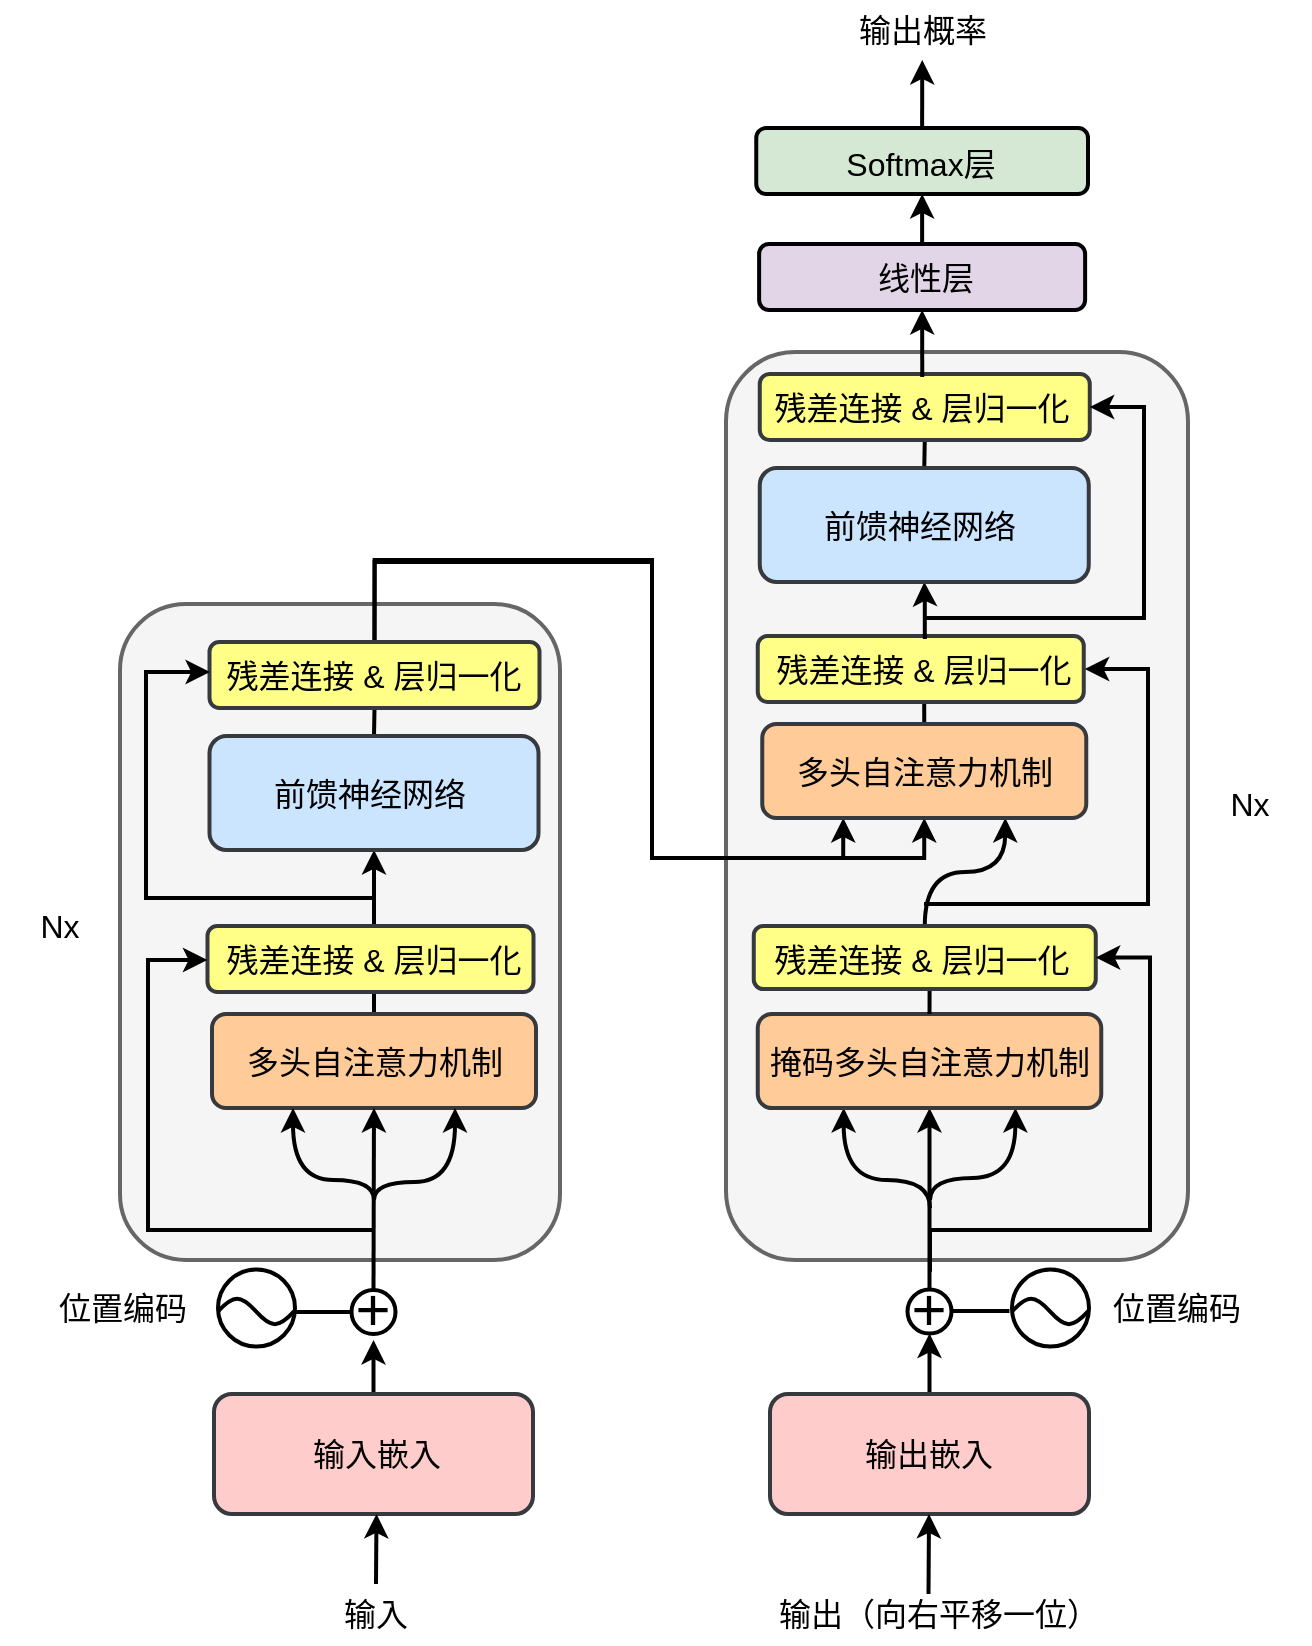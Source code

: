 <mxfile version="27.1.6">
  <diagram name="Page-1" id="BBaP7YKJR3Wz08LzADu5">
    <mxGraphModel dx="1634" dy="824" grid="0" gridSize="10" guides="1" tooltips="1" connect="1" arrows="1" fold="1" page="0" pageScale="1" pageWidth="850" pageHeight="1100" math="0" shadow="0">
      <root>
        <mxCell id="0" />
        <mxCell id="1" parent="0" />
        <mxCell id="osJvEIQcxStavoDguWPb-5" value="" style="rounded=1;whiteSpace=wrap;html=1;strokeWidth=2;fillColor=#f5f5f5;fontColor=#333333;strokeColor=#666666;" vertex="1" parent="1">
          <mxGeometry x="288" y="527" width="231" height="454" as="geometry" />
        </mxCell>
        <mxCell id="p4HSsbGvhBqvbneX5CNZ-146" style="edgeStyle=orthogonalEdgeStyle;rounded=0;orthogonalLoop=1;jettySize=auto;html=1;exitX=0.5;exitY=0;exitDx=0;exitDy=0;entryX=0.5;entryY=1;entryDx=0;entryDy=0;strokeWidth=2;" parent="1" source="p4HSsbGvhBqvbneX5CNZ-136" target="p4HSsbGvhBqvbneX5CNZ-138" edge="1">
          <mxGeometry relative="1" as="geometry" />
        </mxCell>
        <mxCell id="p4HSsbGvhBqvbneX5CNZ-136" value="" style="rounded=1;whiteSpace=wrap;html=1;strokeWidth=2;fillColor=#d5e8d4;strokeColor=#000000;" parent="1" vertex="1">
          <mxGeometry x="303.13" y="415" width="165.87" height="33" as="geometry" />
        </mxCell>
        <mxCell id="p4HSsbGvhBqvbneX5CNZ-68" value="" style="rounded=1;whiteSpace=wrap;html=1;strokeWidth=2;fillColor=#f5f5f5;fontColor=#333333;strokeColor=#666666;" parent="1" vertex="1">
          <mxGeometry x="-15" y="653" width="220" height="328" as="geometry" />
        </mxCell>
        <mxCell id="p4HSsbGvhBqvbneX5CNZ-67" style="edgeStyle=orthogonalEdgeStyle;rounded=0;orthogonalLoop=1;jettySize=auto;html=1;exitX=0.5;exitY=1;exitDx=0;exitDy=0;entryX=0.5;entryY=0;entryDx=0;entryDy=0;strokeWidth=2;endArrow=none;startFill=0;" parent="1" source="p4HSsbGvhBqvbneX5CNZ-1" target="p4HSsbGvhBqvbneX5CNZ-10" edge="1">
          <mxGeometry relative="1" as="geometry" />
        </mxCell>
        <mxCell id="osJvEIQcxStavoDguWPb-3" style="edgeStyle=orthogonalEdgeStyle;rounded=0;orthogonalLoop=1;jettySize=auto;html=1;exitX=0.5;exitY=0;exitDx=0;exitDy=0;entryX=0.25;entryY=1;entryDx=0;entryDy=0;strokeWidth=2;" edge="1" parent="1" source="p4HSsbGvhBqvbneX5CNZ-1" target="p4HSsbGvhBqvbneX5CNZ-111">
          <mxGeometry relative="1" as="geometry">
            <Array as="points">
              <mxPoint x="112" y="632" />
              <mxPoint x="251" y="632" />
              <mxPoint x="251" y="780" />
              <mxPoint x="347" y="780" />
            </Array>
          </mxGeometry>
        </mxCell>
        <mxCell id="osJvEIQcxStavoDguWPb-4" style="edgeStyle=orthogonalEdgeStyle;rounded=0;orthogonalLoop=1;jettySize=auto;html=1;exitX=0.5;exitY=0;exitDx=0;exitDy=0;entryX=0.5;entryY=1;entryDx=0;entryDy=0;strokeWidth=2;" edge="1" parent="1" source="p4HSsbGvhBqvbneX5CNZ-1" target="p4HSsbGvhBqvbneX5CNZ-111">
          <mxGeometry relative="1" as="geometry">
            <Array as="points">
              <mxPoint x="112" y="631" />
              <mxPoint x="251" y="631" />
              <mxPoint x="251" y="780" />
              <mxPoint x="387" y="780" />
            </Array>
          </mxGeometry>
        </mxCell>
        <mxCell id="p4HSsbGvhBqvbneX5CNZ-1" value="" style="rounded=1;whiteSpace=wrap;html=1;strokeWidth=2;fillColor=#ffff88;strokeColor=#36393d;" parent="1" vertex="1">
          <mxGeometry x="29.75" y="672" width="165" height="33" as="geometry" />
        </mxCell>
        <mxCell id="p4HSsbGvhBqvbneX5CNZ-3" value="&lt;font style=&quot;font-size: 16px;&quot;&gt;残差连接 &amp;amp; 层归一化&lt;/font&gt;" style="text;html=1;align=center;verticalAlign=middle;whiteSpace=wrap;rounded=0;" parent="1" vertex="1">
          <mxGeometry x="32" y="673.5" width="160" height="30" as="geometry" />
        </mxCell>
        <mxCell id="p4HSsbGvhBqvbneX5CNZ-63" style="edgeStyle=orthogonalEdgeStyle;rounded=0;orthogonalLoop=1;jettySize=auto;html=1;exitX=0.5;exitY=1;exitDx=0;exitDy=0;entryX=0.5;entryY=0;entryDx=0;entryDy=0;endArrow=none;startFill=0;strokeWidth=2;" parent="1" source="p4HSsbGvhBqvbneX5CNZ-4" target="p4HSsbGvhBqvbneX5CNZ-12" edge="1">
          <mxGeometry relative="1" as="geometry" />
        </mxCell>
        <mxCell id="p4HSsbGvhBqvbneX5CNZ-66" style="edgeStyle=orthogonalEdgeStyle;rounded=0;orthogonalLoop=1;jettySize=auto;html=1;exitX=0.5;exitY=0;exitDx=0;exitDy=0;entryX=0.5;entryY=1;entryDx=0;entryDy=0;strokeWidth=2;" parent="1" source="p4HSsbGvhBqvbneX5CNZ-4" target="p4HSsbGvhBqvbneX5CNZ-10" edge="1">
          <mxGeometry relative="1" as="geometry" />
        </mxCell>
        <mxCell id="p4HSsbGvhBqvbneX5CNZ-4" value="" style="rounded=1;whiteSpace=wrap;html=1;strokeWidth=2;fillColor=#ffff88;strokeColor=#36393d;" parent="1" vertex="1">
          <mxGeometry x="28.75" y="814" width="163" height="33" as="geometry" />
        </mxCell>
        <mxCell id="p4HSsbGvhBqvbneX5CNZ-5" value="&lt;font style=&quot;font-size: 16px;&quot;&gt;残差连接 &amp;amp; 层归一化&lt;/font&gt;" style="text;html=1;align=center;verticalAlign=middle;whiteSpace=wrap;rounded=0;" parent="1" vertex="1">
          <mxGeometry x="32.25" y="815.5" width="160" height="30" as="geometry" />
        </mxCell>
        <mxCell id="p4HSsbGvhBqvbneX5CNZ-141" style="edgeStyle=orthogonalEdgeStyle;rounded=0;orthogonalLoop=1;jettySize=auto;html=1;exitX=0.5;exitY=0;exitDx=0;exitDy=0;entryX=0.5;entryY=1;entryDx=0;entryDy=0;strokeWidth=2;" parent="1" source="p4HSsbGvhBqvbneX5CNZ-6" target="p4HSsbGvhBqvbneX5CNZ-136" edge="1">
          <mxGeometry relative="1" as="geometry" />
        </mxCell>
        <mxCell id="p4HSsbGvhBqvbneX5CNZ-6" value="" style="rounded=1;whiteSpace=wrap;html=1;strokeWidth=2;fillColor=#e1d5e7;strokeColor=#000000;" parent="1" vertex="1">
          <mxGeometry x="304.56" y="473" width="163" height="33" as="geometry" />
        </mxCell>
        <mxCell id="p4HSsbGvhBqvbneX5CNZ-10" value="" style="rounded=1;whiteSpace=wrap;html=1;strokeWidth=2;fillColor=#cce5ff;strokeColor=#36393d;" parent="1" vertex="1">
          <mxGeometry x="29.75" y="719" width="164.5" height="57" as="geometry" />
        </mxCell>
        <mxCell id="p4HSsbGvhBqvbneX5CNZ-11" value="&lt;font style=&quot;font-size: 16px;&quot;&gt;前馈神经网络&lt;/font&gt;" style="text;html=1;align=center;verticalAlign=middle;whiteSpace=wrap;rounded=0;" parent="1" vertex="1">
          <mxGeometry x="60.25" y="732.5" width="100" height="30" as="geometry" />
        </mxCell>
        <mxCell id="p4HSsbGvhBqvbneX5CNZ-12" value="" style="rounded=1;whiteSpace=wrap;html=1;strokeWidth=2;fillColor=#ffcc99;strokeColor=#36393d;" parent="1" vertex="1">
          <mxGeometry x="31" y="858" width="162" height="47" as="geometry" />
        </mxCell>
        <mxCell id="p4HSsbGvhBqvbneX5CNZ-13" value="&lt;font style=&quot;font-size: 16px;&quot;&gt;多头自注意力机制&lt;/font&gt;" style="text;html=1;align=center;verticalAlign=middle;whiteSpace=wrap;rounded=0;" parent="1" vertex="1">
          <mxGeometry x="42.5" y="866.25" width="139" height="30.5" as="geometry" />
        </mxCell>
        <mxCell id="p4HSsbGvhBqvbneX5CNZ-31" style="edgeStyle=orthogonalEdgeStyle;rounded=0;orthogonalLoop=1;jettySize=auto;html=1;exitX=0.5;exitY=0;exitDx=0;exitDy=0;entryX=0.5;entryY=1;entryDx=0;entryDy=0;strokeWidth=2;" parent="1" source="p4HSsbGvhBqvbneX5CNZ-14" edge="1">
          <mxGeometry relative="1" as="geometry">
            <mxPoint x="111.75" y="1021" as="targetPoint" />
          </mxGeometry>
        </mxCell>
        <mxCell id="p4HSsbGvhBqvbneX5CNZ-14" value="" style="rounded=1;whiteSpace=wrap;html=1;strokeWidth=2;fillColor=#ffcccc;strokeColor=#36393d;" parent="1" vertex="1">
          <mxGeometry x="32" y="1048" width="159.5" height="60" as="geometry" />
        </mxCell>
        <mxCell id="p4HSsbGvhBqvbneX5CNZ-15" value="&lt;font style=&quot;font-size: 16px;&quot;&gt;输入嵌入&lt;/font&gt;" style="text;html=1;align=center;verticalAlign=middle;whiteSpace=wrap;rounded=0;" parent="1" vertex="1">
          <mxGeometry x="75.5" y="1063" width="75" height="30" as="geometry" />
        </mxCell>
        <mxCell id="p4HSsbGvhBqvbneX5CNZ-90" style="edgeStyle=orthogonalEdgeStyle;rounded=0;orthogonalLoop=1;jettySize=auto;html=1;exitX=0.5;exitY=0;exitDx=0;exitDy=0;entryX=0.5;entryY=1;entryDx=0;entryDy=0;strokeWidth=2;" parent="1" source="p4HSsbGvhBqvbneX5CNZ-16" target="p4HSsbGvhBqvbneX5CNZ-85" edge="1">
          <mxGeometry relative="1" as="geometry" />
        </mxCell>
        <mxCell id="p4HSsbGvhBqvbneX5CNZ-16" value="" style="rounded=1;whiteSpace=wrap;html=1;strokeWidth=2;fillColor=#ffcccc;strokeColor=#36393d;" parent="1" vertex="1">
          <mxGeometry x="310" y="1048" width="159.5" height="60" as="geometry" />
        </mxCell>
        <mxCell id="p4HSsbGvhBqvbneX5CNZ-17" value="&lt;font style=&quot;font-size: 16px;&quot;&gt;输出嵌入&lt;/font&gt;" style="text;html=1;align=center;verticalAlign=middle;whiteSpace=wrap;rounded=0;" parent="1" vertex="1">
          <mxGeometry x="352.25" y="1063" width="75" height="30" as="geometry" />
        </mxCell>
        <mxCell id="p4HSsbGvhBqvbneX5CNZ-20" value="" style="ellipse;whiteSpace=wrap;html=1;aspect=fixed;strokeWidth=2;" parent="1" vertex="1">
          <mxGeometry x="34" y="985.75" width="38.5" height="38.5" as="geometry" />
        </mxCell>
        <mxCell id="p4HSsbGvhBqvbneX5CNZ-21" value="" style="pointerEvents=1;verticalLabelPosition=bottom;shadow=0;dashed=0;align=center;html=1;verticalAlign=top;shape=mxgraph.electrical.waveforms.sine_wave;strokeWidth=2;" parent="1" vertex="1">
          <mxGeometry x="34" y="998.25" width="38" height="17" as="geometry" />
        </mxCell>
        <mxCell id="p4HSsbGvhBqvbneX5CNZ-52" style="edgeStyle=orthogonalEdgeStyle;rounded=0;orthogonalLoop=1;jettySize=auto;html=1;entryX=0.25;entryY=1;entryDx=0;entryDy=0;curved=1;strokeWidth=2;" parent="1" target="p4HSsbGvhBqvbneX5CNZ-12" edge="1">
          <mxGeometry relative="1" as="geometry">
            <Array as="points">
              <mxPoint x="112" y="941" />
              <mxPoint x="72" y="941" />
            </Array>
            <mxPoint x="112" y="951" as="sourcePoint" />
          </mxGeometry>
        </mxCell>
        <mxCell id="p4HSsbGvhBqvbneX5CNZ-53" style="edgeStyle=orthogonalEdgeStyle;rounded=0;orthogonalLoop=1;jettySize=auto;html=1;exitX=0.5;exitY=0;exitDx=0;exitDy=0;entryX=0.5;entryY=1;entryDx=0;entryDy=0;strokeWidth=2;curved=1;" parent="1" source="p4HSsbGvhBqvbneX5CNZ-25" target="p4HSsbGvhBqvbneX5CNZ-12" edge="1">
          <mxGeometry relative="1" as="geometry" />
        </mxCell>
        <mxCell id="p4HSsbGvhBqvbneX5CNZ-54" style="edgeStyle=orthogonalEdgeStyle;rounded=0;orthogonalLoop=1;jettySize=auto;html=1;entryX=0.75;entryY=1;entryDx=0;entryDy=0;strokeWidth=2;curved=1;" parent="1" target="p4HSsbGvhBqvbneX5CNZ-12" edge="1">
          <mxGeometry relative="1" as="geometry">
            <mxPoint x="112" y="951" as="sourcePoint" />
            <Array as="points">
              <mxPoint x="112" y="942" />
              <mxPoint x="153" y="942" />
            </Array>
          </mxGeometry>
        </mxCell>
        <mxCell id="p4HSsbGvhBqvbneX5CNZ-25" value="" style="ellipse;whiteSpace=wrap;html=1;aspect=fixed;strokeWidth=2;" parent="1" vertex="1">
          <mxGeometry x="100.75" y="996" width="22" height="22" as="geometry" />
        </mxCell>
        <mxCell id="p4HSsbGvhBqvbneX5CNZ-33" value="&lt;font style=&quot;font-size: 16px;&quot;&gt;位置编码&lt;/font&gt;" style="text;html=1;align=center;verticalAlign=middle;whiteSpace=wrap;rounded=0;" parent="1" vertex="1">
          <mxGeometry x="-58.25" y="990" width="89" height="30" as="geometry" />
        </mxCell>
        <mxCell id="p4HSsbGvhBqvbneX5CNZ-47" value="&lt;font style=&quot;font-size: 30px;&quot;&gt;+&lt;/font&gt;" style="text;html=1;align=center;verticalAlign=middle;whiteSpace=wrap;rounded=0;" parent="1" vertex="1">
          <mxGeometry x="83.25" y="987.5" width="57" height="35" as="geometry" />
        </mxCell>
        <mxCell id="p4HSsbGvhBqvbneX5CNZ-56" style="edgeStyle=orthogonalEdgeStyle;rounded=0;orthogonalLoop=1;jettySize=auto;html=1;exitX=0;exitY=0.5;exitDx=0;exitDy=0;entryX=1;entryY=0.529;entryDx=0;entryDy=0;entryPerimeter=0;strokeWidth=2;endArrow=none;startFill=0;" parent="1" source="p4HSsbGvhBqvbneX5CNZ-25" target="p4HSsbGvhBqvbneX5CNZ-21" edge="1">
          <mxGeometry relative="1" as="geometry" />
        </mxCell>
        <mxCell id="p4HSsbGvhBqvbneX5CNZ-70" value="" style="endArrow=classic;html=1;rounded=0;edgeStyle=orthogonalEdgeStyle;entryX=0;entryY=0.5;entryDx=0;entryDy=0;strokeWidth=2;startArrow=none;startFill=0;endFill=1;" parent="1" edge="1">
          <mxGeometry width="50" height="50" relative="1" as="geometry">
            <mxPoint x="111" y="966" as="sourcePoint" />
            <mxPoint x="28.7" y="831" as="targetPoint" />
            <Array as="points">
              <mxPoint x="-1" y="966" />
              <mxPoint x="-1" y="831" />
            </Array>
          </mxGeometry>
        </mxCell>
        <mxCell id="p4HSsbGvhBqvbneX5CNZ-73" value="" style="endArrow=classic;html=1;rounded=0;edgeStyle=orthogonalEdgeStyle;strokeWidth=2;endFill=1;" parent="1" edge="1">
          <mxGeometry width="50" height="50" relative="1" as="geometry">
            <mxPoint x="111" y="799" as="sourcePoint" />
            <mxPoint x="30" y="687" as="targetPoint" />
            <Array as="points">
              <mxPoint x="111" y="800" />
              <mxPoint x="-2" y="800" />
              <mxPoint x="-2" y="687" />
            </Array>
          </mxGeometry>
        </mxCell>
        <mxCell id="p4HSsbGvhBqvbneX5CNZ-74" value="" style="endArrow=classic;html=1;rounded=0;strokeWidth=2;endFill=1;" parent="1" edge="1">
          <mxGeometry width="50" height="50" relative="1" as="geometry">
            <mxPoint x="113" y="1143" as="sourcePoint" />
            <mxPoint x="113.25" y="1108" as="targetPoint" />
          </mxGeometry>
        </mxCell>
        <mxCell id="p4HSsbGvhBqvbneX5CNZ-75" value="&lt;font style=&quot;font-size: 16px;&quot;&gt;输入&lt;/font&gt;" style="text;html=1;align=center;verticalAlign=middle;whiteSpace=wrap;rounded=0;" parent="1" vertex="1">
          <mxGeometry x="83" y="1143" width="60" height="30" as="geometry" />
        </mxCell>
        <mxCell id="p4HSsbGvhBqvbneX5CNZ-78" value="&lt;font style=&quot;font-size: 16px;&quot;&gt;输出（向右平移一位）&lt;/font&gt;" style="text;html=1;align=center;verticalAlign=middle;whiteSpace=wrap;rounded=0;" parent="1" vertex="1">
          <mxGeometry x="310" y="1143" width="169.25" height="30" as="geometry" />
        </mxCell>
        <mxCell id="p4HSsbGvhBqvbneX5CNZ-81" value="" style="endArrow=classic;html=1;rounded=0;strokeWidth=2;endFill=1;" parent="1" edge="1">
          <mxGeometry width="50" height="50" relative="1" as="geometry">
            <mxPoint x="389.25" y="1148" as="sourcePoint" />
            <mxPoint x="389.5" y="1108" as="targetPoint" />
          </mxGeometry>
        </mxCell>
        <mxCell id="p4HSsbGvhBqvbneX5CNZ-83" value="" style="ellipse;whiteSpace=wrap;html=1;aspect=fixed;strokeWidth=2;" parent="1" vertex="1">
          <mxGeometry x="431" y="985.75" width="38.5" height="38.5" as="geometry" />
        </mxCell>
        <mxCell id="p4HSsbGvhBqvbneX5CNZ-84" value="" style="pointerEvents=1;verticalLabelPosition=bottom;shadow=0;dashed=0;align=center;html=1;verticalAlign=top;shape=mxgraph.electrical.waveforms.sine_wave;strokeWidth=2;" parent="1" vertex="1">
          <mxGeometry x="431" y="998.25" width="38" height="17" as="geometry" />
        </mxCell>
        <mxCell id="p4HSsbGvhBqvbneX5CNZ-98" style="edgeStyle=orthogonalEdgeStyle;rounded=0;orthogonalLoop=1;jettySize=auto;html=1;exitX=0.5;exitY=0;exitDx=0;exitDy=0;entryX=0.5;entryY=1;entryDx=0;entryDy=0;strokeWidth=2;" parent="1" source="p4HSsbGvhBqvbneX5CNZ-85" target="p4HSsbGvhBqvbneX5CNZ-94" edge="1">
          <mxGeometry relative="1" as="geometry" />
        </mxCell>
        <mxCell id="p4HSsbGvhBqvbneX5CNZ-85" value="" style="ellipse;whiteSpace=wrap;html=1;aspect=fixed;strokeWidth=2;" parent="1" vertex="1">
          <mxGeometry x="378.75" y="995.75" width="22" height="22" as="geometry" />
        </mxCell>
        <mxCell id="p4HSsbGvhBqvbneX5CNZ-86" value="&lt;font style=&quot;font-size: 16px;&quot;&gt;位置编码&lt;/font&gt;" style="text;html=1;align=center;verticalAlign=middle;whiteSpace=wrap;rounded=0;" parent="1" vertex="1">
          <mxGeometry x="469" y="990" width="89" height="30" as="geometry" />
        </mxCell>
        <mxCell id="p4HSsbGvhBqvbneX5CNZ-87" value="&lt;font style=&quot;font-size: 30px;&quot;&gt;+&lt;/font&gt;" style="text;html=1;align=center;verticalAlign=middle;whiteSpace=wrap;rounded=0;" parent="1" vertex="1">
          <mxGeometry x="361.25" y="987.5" width="57" height="35" as="geometry" />
        </mxCell>
        <mxCell id="p4HSsbGvhBqvbneX5CNZ-89" style="edgeStyle=orthogonalEdgeStyle;rounded=0;orthogonalLoop=1;jettySize=auto;html=1;exitX=0;exitY=0.5;exitDx=0;exitDy=0;entryX=1;entryY=0.529;entryDx=0;entryDy=0;entryPerimeter=0;strokeWidth=2;endArrow=none;startFill=0;" parent="1" edge="1">
          <mxGeometry relative="1" as="geometry">
            <mxPoint x="429.75" y="1006.5" as="sourcePoint" />
            <mxPoint x="400.75" y="1006.5" as="targetPoint" />
          </mxGeometry>
        </mxCell>
        <mxCell id="p4HSsbGvhBqvbneX5CNZ-99" style="edgeStyle=orthogonalEdgeStyle;rounded=0;orthogonalLoop=1;jettySize=auto;html=1;exitX=0.75;exitY=1;exitDx=0;exitDy=0;strokeWidth=2;endArrow=none;startFill=1;startArrow=classic;curved=1;" parent="1" source="p4HSsbGvhBqvbneX5CNZ-94" edge="1">
          <mxGeometry relative="1" as="geometry">
            <mxPoint x="390" y="951" as="targetPoint" />
            <Array as="points">
              <mxPoint x="433" y="940" />
              <mxPoint x="390" y="940" />
            </Array>
          </mxGeometry>
        </mxCell>
        <mxCell id="p4HSsbGvhBqvbneX5CNZ-100" style="edgeStyle=orthogonalEdgeStyle;rounded=0;orthogonalLoop=1;jettySize=auto;html=1;exitX=0.25;exitY=1;exitDx=0;exitDy=0;startArrow=classic;startFill=1;endArrow=none;curved=1;strokeWidth=2;" parent="1" source="p4HSsbGvhBqvbneX5CNZ-94" edge="1">
          <mxGeometry relative="1" as="geometry">
            <mxPoint x="390" y="955" as="targetPoint" />
            <Array as="points">
              <mxPoint x="347" y="941" />
              <mxPoint x="390" y="941" />
            </Array>
          </mxGeometry>
        </mxCell>
        <mxCell id="p4HSsbGvhBqvbneX5CNZ-94" value="" style="rounded=1;whiteSpace=wrap;html=1;strokeWidth=2;fillColor=#ffcc99;strokeColor=#36393d;" parent="1" vertex="1">
          <mxGeometry x="303.88" y="858" width="171.75" height="47" as="geometry" />
        </mxCell>
        <mxCell id="p4HSsbGvhBqvbneX5CNZ-95" value="&lt;font style=&quot;font-size: 16px;&quot;&gt;掩码多头自注意力机制&lt;/font&gt;" style="text;html=1;align=center;verticalAlign=middle;whiteSpace=wrap;rounded=0;" parent="1" vertex="1">
          <mxGeometry x="306.63" y="866.25" width="166.25" height="30.5" as="geometry" />
        </mxCell>
        <mxCell id="p4HSsbGvhBqvbneX5CNZ-107" style="edgeStyle=orthogonalEdgeStyle;rounded=0;orthogonalLoop=1;jettySize=auto;html=1;exitX=0.5;exitY=1;exitDx=0;exitDy=0;entryX=0.5;entryY=0;entryDx=0;entryDy=0;strokeWidth=2;endArrow=none;startFill=0;" parent="1" source="p4HSsbGvhBqvbneX5CNZ-105" target="p4HSsbGvhBqvbneX5CNZ-94" edge="1">
          <mxGeometry relative="1" as="geometry" />
        </mxCell>
        <mxCell id="p4HSsbGvhBqvbneX5CNZ-133" style="edgeStyle=orthogonalEdgeStyle;rounded=0;orthogonalLoop=1;jettySize=auto;html=1;exitX=0.5;exitY=0;exitDx=0;exitDy=0;entryX=0.75;entryY=1;entryDx=0;entryDy=0;curved=1;strokeWidth=2;" parent="1" source="p4HSsbGvhBqvbneX5CNZ-105" target="p4HSsbGvhBqvbneX5CNZ-111" edge="1">
          <mxGeometry relative="1" as="geometry" />
        </mxCell>
        <mxCell id="p4HSsbGvhBqvbneX5CNZ-105" value="" style="rounded=1;whiteSpace=wrap;html=1;strokeWidth=2;fillColor=#ffff88;strokeColor=#36393d;" parent="1" vertex="1">
          <mxGeometry x="301.88" y="814" width="171" height="31.5" as="geometry" />
        </mxCell>
        <mxCell id="p4HSsbGvhBqvbneX5CNZ-106" value="&lt;font style=&quot;font-size: 16px;&quot;&gt;残差连接 &amp;amp; 层归一化&lt;/font&gt;" style="text;html=1;align=center;verticalAlign=middle;whiteSpace=wrap;rounded=0;" parent="1" vertex="1">
          <mxGeometry x="306.13" y="815.5" width="160" height="30" as="geometry" />
        </mxCell>
        <mxCell id="p4HSsbGvhBqvbneX5CNZ-108" style="edgeStyle=orthogonalEdgeStyle;rounded=0;orthogonalLoop=1;jettySize=auto;html=1;exitX=0.5;exitY=1;exitDx=0;exitDy=0;entryX=0.5;entryY=0;entryDx=0;entryDy=0;endArrow=none;startFill=0;strokeWidth=2;" parent="1" source="p4HSsbGvhBqvbneX5CNZ-109" target="p4HSsbGvhBqvbneX5CNZ-111" edge="1">
          <mxGeometry relative="1" as="geometry" />
        </mxCell>
        <mxCell id="p4HSsbGvhBqvbneX5CNZ-109" value="" style="rounded=1;whiteSpace=wrap;html=1;strokeWidth=2;fillColor=#ffff88;strokeColor=#36393d;" parent="1" vertex="1">
          <mxGeometry x="303.88" y="669" width="163" height="33" as="geometry" />
        </mxCell>
        <mxCell id="p4HSsbGvhBqvbneX5CNZ-129" value="" style="edgeStyle=orthogonalEdgeStyle;rounded=0;orthogonalLoop=1;jettySize=auto;html=1;strokeWidth=2;" parent="1" source="p4HSsbGvhBqvbneX5CNZ-110" target="p4HSsbGvhBqvbneX5CNZ-124" edge="1">
          <mxGeometry relative="1" as="geometry" />
        </mxCell>
        <mxCell id="p4HSsbGvhBqvbneX5CNZ-110" value="&lt;font style=&quot;font-size: 16px;&quot;&gt;残差连接 &amp;amp; 层归一化&lt;/font&gt;" style="text;html=1;align=center;verticalAlign=middle;whiteSpace=wrap;rounded=0;" parent="1" vertex="1">
          <mxGeometry x="307.38" y="670.5" width="160" height="30" as="geometry" />
        </mxCell>
        <mxCell id="p4HSsbGvhBqvbneX5CNZ-111" value="" style="rounded=1;whiteSpace=wrap;html=1;strokeWidth=2;fillColor=#ffcc99;strokeColor=#36393d;" parent="1" vertex="1">
          <mxGeometry x="306.13" y="713" width="162" height="47" as="geometry" />
        </mxCell>
        <mxCell id="p4HSsbGvhBqvbneX5CNZ-112" value="&lt;font style=&quot;font-size: 16px;&quot;&gt;多头自注意力机制&lt;/font&gt;" style="text;html=1;align=center;verticalAlign=middle;whiteSpace=wrap;rounded=0;" parent="1" vertex="1">
          <mxGeometry x="317.63" y="721.25" width="139" height="30.5" as="geometry" />
        </mxCell>
        <mxCell id="p4HSsbGvhBqvbneX5CNZ-120" value="" style="endArrow=classic;html=1;rounded=0;edgeStyle=orthogonalEdgeStyle;entryX=1;entryY=0.5;entryDx=0;entryDy=0;strokeWidth=2;startArrow=none;startFill=0;endFill=1;" parent="1" target="p4HSsbGvhBqvbneX5CNZ-110" edge="1">
          <mxGeometry width="50" height="50" relative="1" as="geometry">
            <mxPoint x="387" y="803" as="sourcePoint" />
            <mxPoint x="601" y="746" as="targetPoint" />
            <Array as="points">
              <mxPoint x="499" y="803" />
              <mxPoint x="499" y="686" />
            </Array>
          </mxGeometry>
        </mxCell>
        <mxCell id="p4HSsbGvhBqvbneX5CNZ-121" style="edgeStyle=orthogonalEdgeStyle;rounded=0;orthogonalLoop=1;jettySize=auto;html=1;exitX=0.5;exitY=1;exitDx=0;exitDy=0;entryX=0.5;entryY=0;entryDx=0;entryDy=0;strokeWidth=2;endArrow=none;startFill=0;" parent="1" source="p4HSsbGvhBqvbneX5CNZ-122" target="p4HSsbGvhBqvbneX5CNZ-124" edge="1">
          <mxGeometry relative="1" as="geometry" />
        </mxCell>
        <mxCell id="p4HSsbGvhBqvbneX5CNZ-122" value="" style="rounded=1;whiteSpace=wrap;html=1;strokeWidth=2;fillColor=#ffff88;strokeColor=#36393d;" parent="1" vertex="1">
          <mxGeometry x="304.88" y="538" width="165" height="33" as="geometry" />
        </mxCell>
        <mxCell id="p4HSsbGvhBqvbneX5CNZ-144" style="edgeStyle=orthogonalEdgeStyle;rounded=0;orthogonalLoop=1;jettySize=auto;html=1;exitX=0.5;exitY=0;exitDx=0;exitDy=0;entryX=0.5;entryY=1;entryDx=0;entryDy=0;strokeWidth=2;" parent="1" source="p4HSsbGvhBqvbneX5CNZ-123" target="p4HSsbGvhBqvbneX5CNZ-6" edge="1">
          <mxGeometry relative="1" as="geometry" />
        </mxCell>
        <mxCell id="p4HSsbGvhBqvbneX5CNZ-123" value="&lt;font style=&quot;font-size: 16px;&quot;&gt;残差连接 &amp;amp; 层归一化&lt;/font&gt;" style="text;html=1;align=center;verticalAlign=middle;whiteSpace=wrap;rounded=0;" parent="1" vertex="1">
          <mxGeometry x="306.13" y="539.5" width="160" height="30" as="geometry" />
        </mxCell>
        <mxCell id="p4HSsbGvhBqvbneX5CNZ-124" value="" style="rounded=1;whiteSpace=wrap;html=1;strokeWidth=2;fillColor=#cce5ff;strokeColor=#36393d;" parent="1" vertex="1">
          <mxGeometry x="304.88" y="585" width="164.5" height="57" as="geometry" />
        </mxCell>
        <mxCell id="p4HSsbGvhBqvbneX5CNZ-125" value="&lt;font style=&quot;font-size: 16px;&quot;&gt;前馈神经网络&lt;/font&gt;" style="text;html=1;align=center;verticalAlign=middle;whiteSpace=wrap;rounded=0;" parent="1" vertex="1">
          <mxGeometry x="335.38" y="598.5" width="100" height="30" as="geometry" />
        </mxCell>
        <mxCell id="p4HSsbGvhBqvbneX5CNZ-131" value="" style="endArrow=classic;html=1;rounded=0;edgeStyle=orthogonalEdgeStyle;entryX=1;entryY=0.5;entryDx=0;entryDy=0;strokeWidth=2;endFill=1;" parent="1" target="p4HSsbGvhBqvbneX5CNZ-122" edge="1">
          <mxGeometry width="50" height="50" relative="1" as="geometry">
            <mxPoint x="387" y="660" as="sourcePoint" />
            <mxPoint x="620" y="602" as="targetPoint" />
            <Array as="points">
              <mxPoint x="497" y="660" />
              <mxPoint x="497" y="555" />
            </Array>
          </mxGeometry>
        </mxCell>
        <mxCell id="p4HSsbGvhBqvbneX5CNZ-132" value="" style="endArrow=classic;html=1;rounded=0;edgeStyle=orthogonalEdgeStyle;entryX=1;entryY=0.5;entryDx=0;entryDy=0;strokeWidth=2;endFill=1;" parent="1" target="p4HSsbGvhBqvbneX5CNZ-105" edge="1">
          <mxGeometry width="50" height="50" relative="1" as="geometry">
            <mxPoint x="389" y="985.75" as="sourcePoint" />
            <mxPoint x="569" y="923" as="targetPoint" />
            <Array as="points">
              <mxPoint x="390" y="986" />
              <mxPoint x="390" y="966" />
              <mxPoint x="500" y="966" />
              <mxPoint x="500" y="830" />
            </Array>
          </mxGeometry>
        </mxCell>
        <mxCell id="p4HSsbGvhBqvbneX5CNZ-134" value="&lt;font style=&quot;font-size: 16px;&quot;&gt;线性层&lt;/font&gt;" style="text;html=1;align=center;verticalAlign=middle;whiteSpace=wrap;rounded=0;" parent="1" vertex="1">
          <mxGeometry x="358.25" y="474.5" width="60" height="30" as="geometry" />
        </mxCell>
        <mxCell id="p4HSsbGvhBqvbneX5CNZ-135" value="&lt;span style=&quot;font-size: 16px;&quot;&gt;Softmax层&lt;/span&gt;" style="text;html=1;align=center;verticalAlign=middle;whiteSpace=wrap;rounded=0;" parent="1" vertex="1">
          <mxGeometry x="334.88" y="418" width="101" height="30" as="geometry" />
        </mxCell>
        <mxCell id="p4HSsbGvhBqvbneX5CNZ-138" value="&lt;font style=&quot;font-size: 16px;&quot;&gt;输出概率&lt;/font&gt;" style="text;html=1;align=center;verticalAlign=middle;whiteSpace=wrap;rounded=0;" parent="1" vertex="1">
          <mxGeometry x="347.63" y="351" width="77" height="30" as="geometry" />
        </mxCell>
        <mxCell id="osJvEIQcxStavoDguWPb-6" value="&lt;font style=&quot;font-size: 16px;&quot;&gt;Nx&lt;/font&gt;" style="text;html=1;align=center;verticalAlign=middle;whiteSpace=wrap;rounded=0;" vertex="1" parent="1">
          <mxGeometry x="-75" y="799" width="60" height="30" as="geometry" />
        </mxCell>
        <mxCell id="osJvEIQcxStavoDguWPb-7" value="&lt;font style=&quot;font-size: 16px;&quot;&gt;Nx&lt;/font&gt;" style="text;html=1;align=center;verticalAlign=middle;whiteSpace=wrap;rounded=0;" vertex="1" parent="1">
          <mxGeometry x="520" y="738" width="60" height="30" as="geometry" />
        </mxCell>
      </root>
    </mxGraphModel>
  </diagram>
</mxfile>
